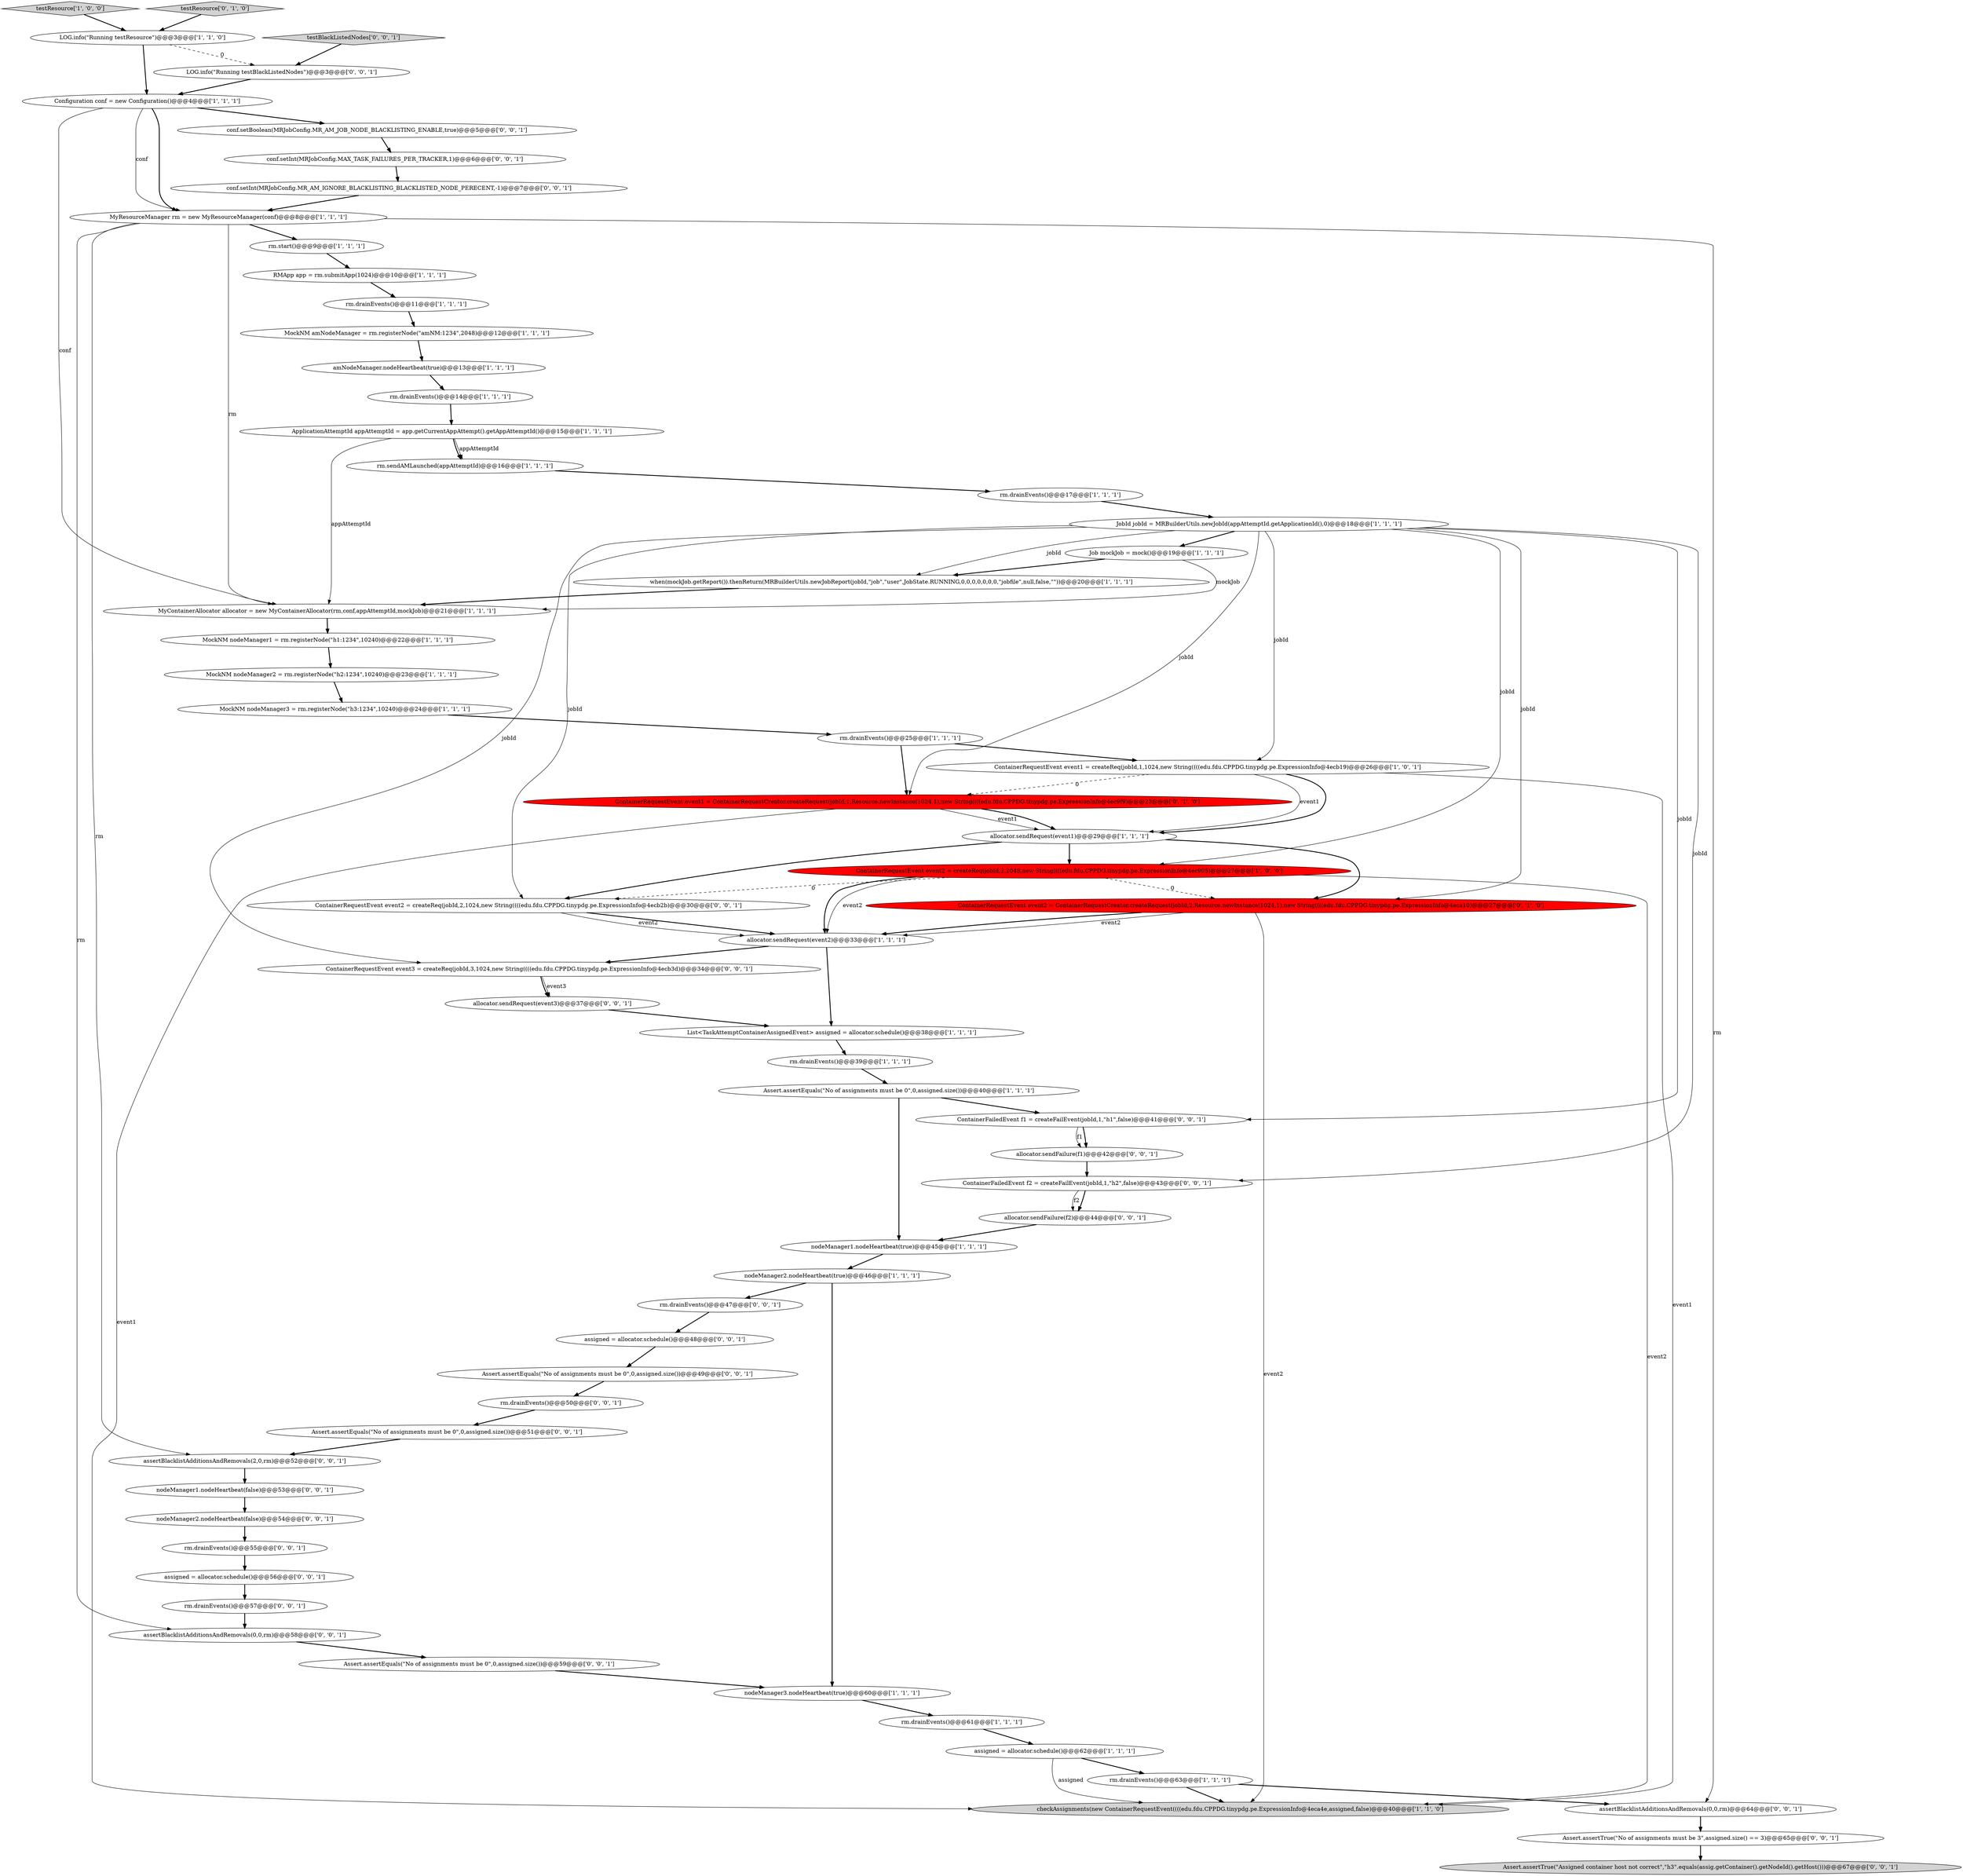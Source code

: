 digraph {
41 [style = filled, label = "conf.setInt(MRJobConfig.MR_AM_IGNORE_BLACKLISTING_BLACKLISTED_NODE_PERECENT,-1)@@@7@@@['0', '0', '1']", fillcolor = white, shape = ellipse image = "AAA0AAABBB3BBB"];
63 [style = filled, label = "ContainerRequestEvent event2 = createReq(jobId,2,1024,new String((((edu.fdu.CPPDG.tinypdg.pe.ExpressionInfo@4ecb2b)@@@30@@@['0', '0', '1']", fillcolor = white, shape = ellipse image = "AAA0AAABBB3BBB"];
56 [style = filled, label = "assertBlacklistAdditionsAndRemovals(0,0,rm)@@@64@@@['0', '0', '1']", fillcolor = white, shape = ellipse image = "AAA0AAABBB3BBB"];
27 [style = filled, label = "rm.drainEvents()@@@17@@@['1', '1', '1']", fillcolor = white, shape = ellipse image = "AAA0AAABBB1BBB"];
53 [style = filled, label = "Assert.assertEquals(\"No of assignments must be 0\",0,assigned.size())@@@59@@@['0', '0', '1']", fillcolor = white, shape = ellipse image = "AAA0AAABBB3BBB"];
61 [style = filled, label = "allocator.sendFailure(f2)@@@44@@@['0', '0', '1']", fillcolor = white, shape = ellipse image = "AAA0AAABBB3BBB"];
31 [style = filled, label = "testResource['1', '0', '0']", fillcolor = lightgray, shape = diamond image = "AAA0AAABBB1BBB"];
7 [style = filled, label = "rm.start()@@@9@@@['1', '1', '1']", fillcolor = white, shape = ellipse image = "AAA0AAABBB1BBB"];
28 [style = filled, label = "RMApp app = rm.submitApp(1024)@@@10@@@['1', '1', '1']", fillcolor = white, shape = ellipse image = "AAA0AAABBB1BBB"];
52 [style = filled, label = "testBlackListedNodes['0', '0', '1']", fillcolor = lightgray, shape = diamond image = "AAA0AAABBB3BBB"];
24 [style = filled, label = "rm.drainEvents()@@@25@@@['1', '1', '1']", fillcolor = white, shape = ellipse image = "AAA0AAABBB1BBB"];
47 [style = filled, label = "Assert.assertEquals(\"No of assignments must be 0\",0,assigned.size())@@@49@@@['0', '0', '1']", fillcolor = white, shape = ellipse image = "AAA0AAABBB3BBB"];
48 [style = filled, label = "assertBlacklistAdditionsAndRemovals(2,0,rm)@@@52@@@['0', '0', '1']", fillcolor = white, shape = ellipse image = "AAA0AAABBB3BBB"];
29 [style = filled, label = "rm.drainEvents()@@@11@@@['1', '1', '1']", fillcolor = white, shape = ellipse image = "AAA0AAABBB1BBB"];
11 [style = filled, label = "Assert.assertEquals(\"No of assignments must be 0\",0,assigned.size())@@@40@@@['1', '1', '1']", fillcolor = white, shape = ellipse image = "AAA0AAABBB1BBB"];
50 [style = filled, label = "rm.drainEvents()@@@57@@@['0', '0', '1']", fillcolor = white, shape = ellipse image = "AAA0AAABBB3BBB"];
12 [style = filled, label = "ApplicationAttemptId appAttemptId = app.getCurrentAppAttempt().getAppAttemptId()@@@15@@@['1', '1', '1']", fillcolor = white, shape = ellipse image = "AAA0AAABBB1BBB"];
51 [style = filled, label = "conf.setBoolean(MRJobConfig.MR_AM_JOB_NODE_BLACKLISTING_ENABLE,true)@@@5@@@['0', '0', '1']", fillcolor = white, shape = ellipse image = "AAA0AAABBB3BBB"];
3 [style = filled, label = "JobId jobId = MRBuilderUtils.newJobId(appAttemptId.getApplicationId(),0)@@@18@@@['1', '1', '1']", fillcolor = white, shape = ellipse image = "AAA0AAABBB1BBB"];
59 [style = filled, label = "assertBlacklistAdditionsAndRemovals(0,0,rm)@@@58@@@['0', '0', '1']", fillcolor = white, shape = ellipse image = "AAA0AAABBB3BBB"];
19 [style = filled, label = "List<TaskAttemptContainerAssignedEvent> assigned = allocator.schedule()@@@38@@@['1', '1', '1']", fillcolor = white, shape = ellipse image = "AAA0AAABBB1BBB"];
57 [style = filled, label = "ContainerFailedEvent f1 = createFailEvent(jobId,1,\"h1\",false)@@@41@@@['0', '0', '1']", fillcolor = white, shape = ellipse image = "AAA0AAABBB3BBB"];
2 [style = filled, label = "MockNM nodeManager1 = rm.registerNode(\"h1:1234\",10240)@@@22@@@['1', '1', '1']", fillcolor = white, shape = ellipse image = "AAA0AAABBB1BBB"];
21 [style = filled, label = "ContainerRequestEvent event2 = createReq(jobId,2,2048,new String((((edu.fdu.CPPDG.tinypdg.pe.ExpressionInfo@4ec905)@@@27@@@['1', '0', '0']", fillcolor = red, shape = ellipse image = "AAA1AAABBB1BBB"];
15 [style = filled, label = "Configuration conf = new Configuration()@@@4@@@['1', '1', '1']", fillcolor = white, shape = ellipse image = "AAA0AAABBB1BBB"];
39 [style = filled, label = "ContainerFailedEvent f2 = createFailEvent(jobId,1,\"h2\",false)@@@43@@@['0', '0', '1']", fillcolor = white, shape = ellipse image = "AAA0AAABBB3BBB"];
26 [style = filled, label = "allocator.sendRequest(event1)@@@29@@@['1', '1', '1']", fillcolor = white, shape = ellipse image = "AAA0AAABBB1BBB"];
17 [style = filled, label = "rm.sendAMLaunched(appAttemptId)@@@16@@@['1', '1', '1']", fillcolor = white, shape = ellipse image = "AAA0AAABBB1BBB"];
64 [style = filled, label = "conf.setInt(MRJobConfig.MAX_TASK_FAILURES_PER_TRACKER,1)@@@6@@@['0', '0', '1']", fillcolor = white, shape = ellipse image = "AAA0AAABBB3BBB"];
43 [style = filled, label = "Assert.assertTrue(\"Assigned container host not correct\",\"h3\".equals(assig.getContainer().getNodeId().getHost()))@@@67@@@['0', '0', '1']", fillcolor = lightgray, shape = ellipse image = "AAA0AAABBB3BBB"];
38 [style = filled, label = "rm.drainEvents()@@@50@@@['0', '0', '1']", fillcolor = white, shape = ellipse image = "AAA0AAABBB3BBB"];
30 [style = filled, label = "checkAssignments(new ContainerRequestEvent((((edu.fdu.CPPDG.tinypdg.pe.ExpressionInfo@4eca4e,assigned,false)@@@40@@@['1', '1', '0']", fillcolor = lightgray, shape = ellipse image = "AAA0AAABBB1BBB"];
6 [style = filled, label = "MockNM amNodeManager = rm.registerNode(\"amNM:1234\",2048)@@@12@@@['1', '1', '1']", fillcolor = white, shape = ellipse image = "AAA0AAABBB1BBB"];
60 [style = filled, label = "Assert.assertEquals(\"No of assignments must be 0\",0,assigned.size())@@@51@@@['0', '0', '1']", fillcolor = white, shape = ellipse image = "AAA0AAABBB3BBB"];
8 [style = filled, label = "amNodeManager.nodeHeartbeat(true)@@@13@@@['1', '1', '1']", fillcolor = white, shape = ellipse image = "AAA0AAABBB1BBB"];
16 [style = filled, label = "LOG.info(\"Running testResource\")@@@3@@@['1', '1', '0']", fillcolor = white, shape = ellipse image = "AAA0AAABBB1BBB"];
0 [style = filled, label = "MyContainerAllocator allocator = new MyContainerAllocator(rm,conf,appAttemptId,mockJob)@@@21@@@['1', '1', '1']", fillcolor = white, shape = ellipse image = "AAA0AAABBB1BBB"];
46 [style = filled, label = "assigned = allocator.schedule()@@@48@@@['0', '0', '1']", fillcolor = white, shape = ellipse image = "AAA0AAABBB3BBB"];
4 [style = filled, label = "assigned = allocator.schedule()@@@62@@@['1', '1', '1']", fillcolor = white, shape = ellipse image = "AAA0AAABBB1BBB"];
33 [style = filled, label = "nodeManager2.nodeHeartbeat(true)@@@46@@@['1', '1', '1']", fillcolor = white, shape = ellipse image = "AAA0AAABBB1BBB"];
54 [style = filled, label = "rm.drainEvents()@@@55@@@['0', '0', '1']", fillcolor = white, shape = ellipse image = "AAA0AAABBB3BBB"];
37 [style = filled, label = "ContainerRequestEvent event2 = ContainerRequestCreator.createRequest(jobId,2,Resource.newInstance(1024,1),new String((((edu.fdu.CPPDG.tinypdg.pe.ExpressionInfo@4eca10)@@@27@@@['0', '1', '0']", fillcolor = red, shape = ellipse image = "AAA1AAABBB2BBB"];
5 [style = filled, label = "ContainerRequestEvent event1 = createReq(jobId,1,1024,new String((((edu.fdu.CPPDG.tinypdg.pe.ExpressionInfo@4ecb19)@@@26@@@['1', '0', '1']", fillcolor = white, shape = ellipse image = "AAA0AAABBB1BBB"];
13 [style = filled, label = "MockNM nodeManager3 = rm.registerNode(\"h3:1234\",10240)@@@24@@@['1', '1', '1']", fillcolor = white, shape = ellipse image = "AAA0AAABBB1BBB"];
23 [style = filled, label = "when(mockJob.getReport()).thenReturn(MRBuilderUtils.newJobReport(jobId,\"job\",\"user\",JobState.RUNNING,0,0,0,0,0,0,0,\"jobfile\",null,false,\"\"))@@@20@@@['1', '1', '1']", fillcolor = white, shape = ellipse image = "AAA0AAABBB1BBB"];
34 [style = filled, label = "allocator.sendRequest(event2)@@@33@@@['1', '1', '1']", fillcolor = white, shape = ellipse image = "AAA0AAABBB1BBB"];
58 [style = filled, label = "rm.drainEvents()@@@47@@@['0', '0', '1']", fillcolor = white, shape = ellipse image = "AAA0AAABBB3BBB"];
1 [style = filled, label = "rm.drainEvents()@@@63@@@['1', '1', '1']", fillcolor = white, shape = ellipse image = "AAA0AAABBB1BBB"];
25 [style = filled, label = "MyResourceManager rm = new MyResourceManager(conf)@@@8@@@['1', '1', '1']", fillcolor = white, shape = ellipse image = "AAA0AAABBB1BBB"];
49 [style = filled, label = "nodeManager2.nodeHeartbeat(false)@@@54@@@['0', '0', '1']", fillcolor = white, shape = ellipse image = "AAA0AAABBB3BBB"];
62 [style = filled, label = "ContainerRequestEvent event3 = createReq(jobId,3,1024,new String((((edu.fdu.CPPDG.tinypdg.pe.ExpressionInfo@4ecb3d)@@@34@@@['0', '0', '1']", fillcolor = white, shape = ellipse image = "AAA0AAABBB3BBB"];
65 [style = filled, label = "allocator.sendFailure(f1)@@@42@@@['0', '0', '1']", fillcolor = white, shape = ellipse image = "AAA0AAABBB3BBB"];
18 [style = filled, label = "MockNM nodeManager2 = rm.registerNode(\"h2:1234\",10240)@@@23@@@['1', '1', '1']", fillcolor = white, shape = ellipse image = "AAA0AAABBB1BBB"];
42 [style = filled, label = "assigned = allocator.schedule()@@@56@@@['0', '0', '1']", fillcolor = white, shape = ellipse image = "AAA0AAABBB3BBB"];
32 [style = filled, label = "nodeManager3.nodeHeartbeat(true)@@@60@@@['1', '1', '1']", fillcolor = white, shape = ellipse image = "AAA0AAABBB1BBB"];
55 [style = filled, label = "nodeManager1.nodeHeartbeat(false)@@@53@@@['0', '0', '1']", fillcolor = white, shape = ellipse image = "AAA0AAABBB3BBB"];
9 [style = filled, label = "rm.drainEvents()@@@39@@@['1', '1', '1']", fillcolor = white, shape = ellipse image = "AAA0AAABBB1BBB"];
22 [style = filled, label = "Job mockJob = mock()@@@19@@@['1', '1', '1']", fillcolor = white, shape = ellipse image = "AAA0AAABBB1BBB"];
35 [style = filled, label = "ContainerRequestEvent event1 = ContainerRequestCreator.createRequest(jobId,1,Resource.newInstance(1024,1),new String((((edu.fdu.CPPDG.tinypdg.pe.ExpressionInfo@4ec9f9)@@@23@@@['0', '1', '0']", fillcolor = red, shape = ellipse image = "AAA1AAABBB2BBB"];
45 [style = filled, label = "LOG.info(\"Running testBlackListedNodes\")@@@3@@@['0', '0', '1']", fillcolor = white, shape = ellipse image = "AAA0AAABBB3BBB"];
20 [style = filled, label = "rm.drainEvents()@@@14@@@['1', '1', '1']", fillcolor = white, shape = ellipse image = "AAA0AAABBB1BBB"];
10 [style = filled, label = "nodeManager1.nodeHeartbeat(true)@@@45@@@['1', '1', '1']", fillcolor = white, shape = ellipse image = "AAA0AAABBB1BBB"];
44 [style = filled, label = "allocator.sendRequest(event3)@@@37@@@['0', '0', '1']", fillcolor = white, shape = ellipse image = "AAA0AAABBB3BBB"];
14 [style = filled, label = "rm.drainEvents()@@@61@@@['1', '1', '1']", fillcolor = white, shape = ellipse image = "AAA0AAABBB1BBB"];
40 [style = filled, label = "Assert.assertTrue(\"No of assignments must be 3\",assigned.size() == 3)@@@65@@@['0', '0', '1']", fillcolor = white, shape = ellipse image = "AAA0AAABBB3BBB"];
36 [style = filled, label = "testResource['0', '1', '0']", fillcolor = lightgray, shape = diamond image = "AAA0AAABBB2BBB"];
9->11 [style = bold, label=""];
15->25 [style = solid, label="conf"];
15->25 [style = bold, label=""];
5->26 [style = solid, label="event1"];
55->49 [style = bold, label=""];
21->63 [style = dashed, label="0"];
44->19 [style = bold, label=""];
39->61 [style = bold, label=""];
3->62 [style = solid, label="jobId"];
63->34 [style = bold, label=""];
3->63 [style = solid, label="jobId"];
21->34 [style = solid, label="event2"];
21->37 [style = dashed, label="0"];
1->30 [style = bold, label=""];
61->10 [style = bold, label=""];
21->30 [style = solid, label="event2"];
3->35 [style = solid, label="jobId"];
29->6 [style = bold, label=""];
8->20 [style = bold, label=""];
5->35 [style = dashed, label="0"];
19->9 [style = bold, label=""];
53->32 [style = bold, label=""];
25->59 [style = solid, label="rm"];
62->44 [style = solid, label="event3"];
17->27 [style = bold, label=""];
63->34 [style = solid, label="event2"];
34->19 [style = bold, label=""];
52->45 [style = bold, label=""];
2->18 [style = bold, label=""];
25->7 [style = bold, label=""];
22->23 [style = bold, label=""];
60->48 [style = bold, label=""];
24->5 [style = bold, label=""];
22->0 [style = solid, label="mockJob"];
3->57 [style = solid, label="jobId"];
37->34 [style = solid, label="event2"];
65->39 [style = bold, label=""];
34->62 [style = bold, label=""];
48->55 [style = bold, label=""];
3->21 [style = solid, label="jobId"];
16->45 [style = dashed, label="0"];
58->46 [style = bold, label=""];
36->16 [style = bold, label=""];
26->37 [style = bold, label=""];
35->26 [style = solid, label="event1"];
57->65 [style = bold, label=""];
1->56 [style = bold, label=""];
15->0 [style = solid, label="conf"];
56->40 [style = bold, label=""];
64->41 [style = bold, label=""];
11->57 [style = bold, label=""];
3->37 [style = solid, label="jobId"];
33->58 [style = bold, label=""];
49->54 [style = bold, label=""];
25->56 [style = solid, label="rm"];
14->4 [style = bold, label=""];
28->29 [style = bold, label=""];
13->24 [style = bold, label=""];
45->15 [style = bold, label=""];
3->39 [style = solid, label="jobId"];
12->17 [style = bold, label=""];
21->34 [style = bold, label=""];
5->26 [style = bold, label=""];
32->14 [style = bold, label=""];
62->44 [style = bold, label=""];
23->0 [style = bold, label=""];
37->30 [style = solid, label="event2"];
59->53 [style = bold, label=""];
54->42 [style = bold, label=""];
26->21 [style = bold, label=""];
25->48 [style = solid, label="rm"];
35->30 [style = solid, label="event1"];
5->30 [style = solid, label="event1"];
7->28 [style = bold, label=""];
26->63 [style = bold, label=""];
11->10 [style = bold, label=""];
51->64 [style = bold, label=""];
3->23 [style = solid, label="jobId"];
33->32 [style = bold, label=""];
10->33 [style = bold, label=""];
4->1 [style = bold, label=""];
12->17 [style = solid, label="appAttemptId"];
40->43 [style = bold, label=""];
35->26 [style = bold, label=""];
16->15 [style = bold, label=""];
42->50 [style = bold, label=""];
31->16 [style = bold, label=""];
24->35 [style = bold, label=""];
3->5 [style = solid, label="jobId"];
0->2 [style = bold, label=""];
27->3 [style = bold, label=""];
38->60 [style = bold, label=""];
46->47 [style = bold, label=""];
3->22 [style = bold, label=""];
47->38 [style = bold, label=""];
25->0 [style = solid, label="rm"];
4->30 [style = solid, label="assigned"];
37->34 [style = bold, label=""];
6->8 [style = bold, label=""];
20->12 [style = bold, label=""];
18->13 [style = bold, label=""];
57->65 [style = solid, label="f1"];
39->61 [style = solid, label="f2"];
41->25 [style = bold, label=""];
12->0 [style = solid, label="appAttemptId"];
50->59 [style = bold, label=""];
15->51 [style = bold, label=""];
}
